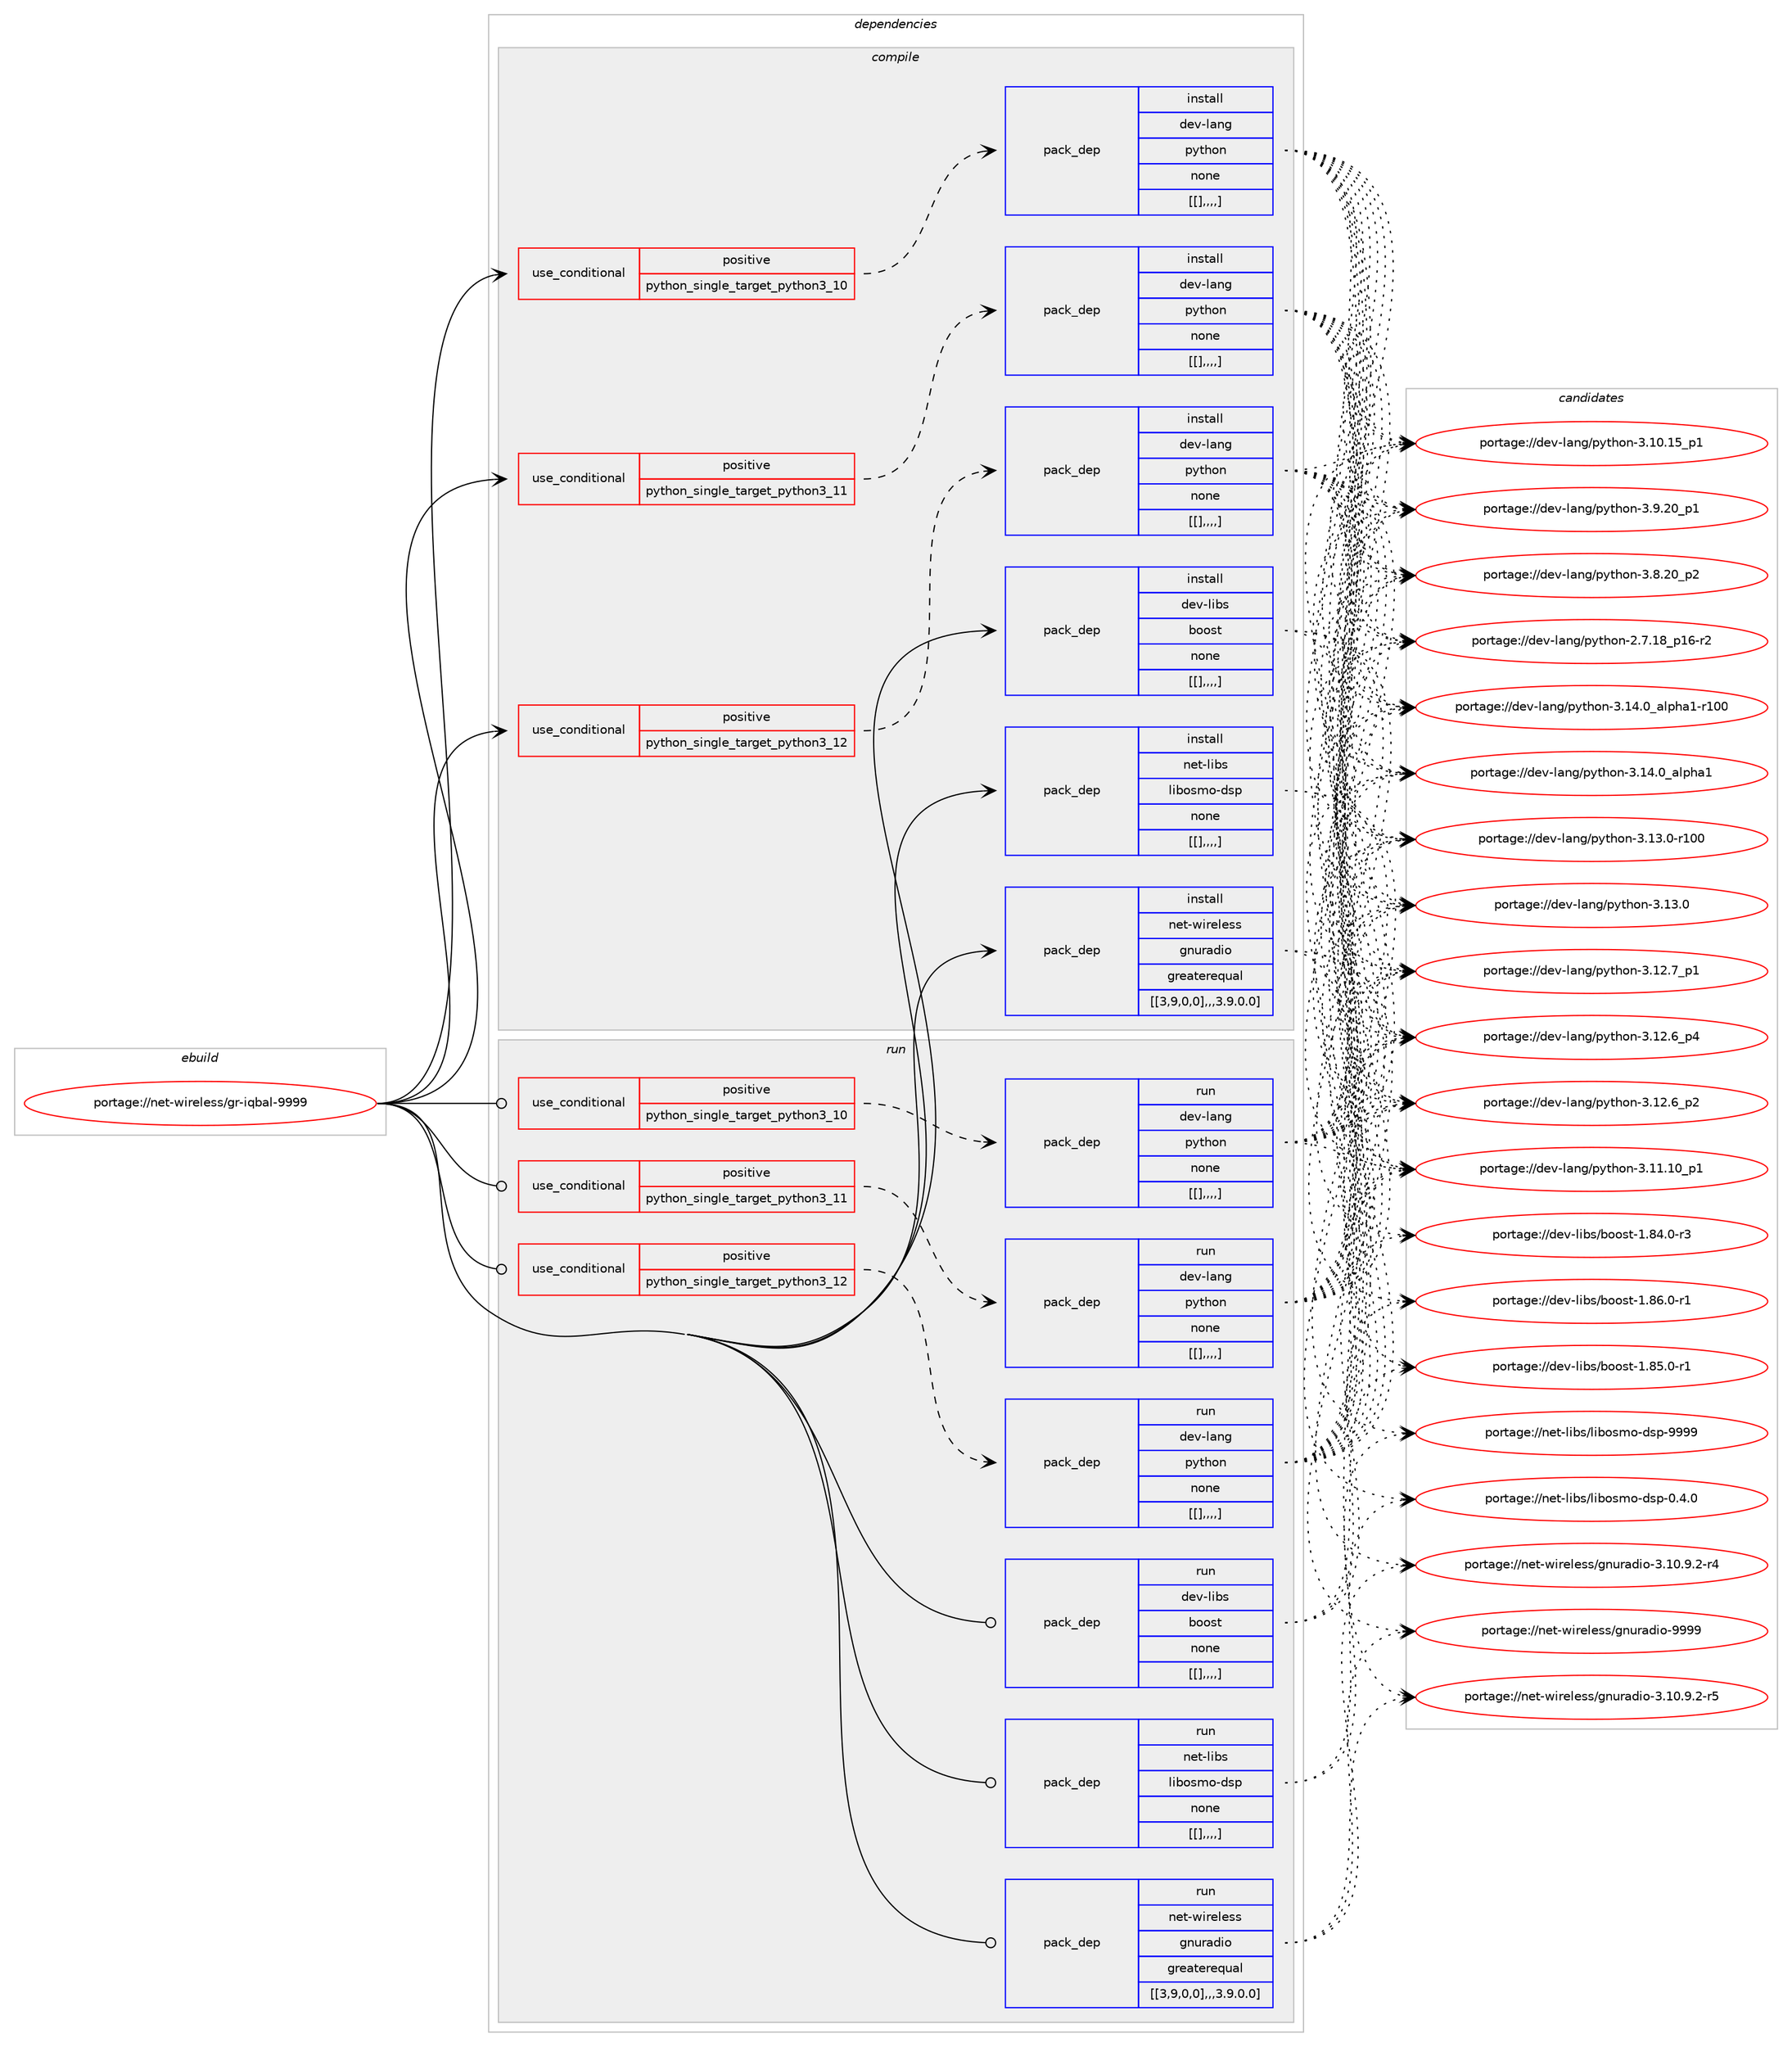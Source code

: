 digraph prolog {

# *************
# Graph options
# *************

newrank=true;
concentrate=true;
compound=true;
graph [rankdir=LR,fontname=Helvetica,fontsize=10,ranksep=1.5];#, ranksep=2.5, nodesep=0.2];
edge  [arrowhead=vee];
node  [fontname=Helvetica,fontsize=10];

# **********
# The ebuild
# **********

subgraph cluster_leftcol {
color=gray;
label=<<i>ebuild</i>>;
id [label="portage://net-wireless/gr-iqbal-9999", color=red, width=4, href="../net-wireless/gr-iqbal-9999.svg"];
}

# ****************
# The dependencies
# ****************

subgraph cluster_midcol {
color=gray;
label=<<i>dependencies</i>>;
subgraph cluster_compile {
fillcolor="#eeeeee";
style=filled;
label=<<i>compile</i>>;
subgraph cond109054 {
dependency411184 [label=<<TABLE BORDER="0" CELLBORDER="1" CELLSPACING="0" CELLPADDING="4"><TR><TD ROWSPAN="3" CELLPADDING="10">use_conditional</TD></TR><TR><TD>positive</TD></TR><TR><TD>python_single_target_python3_10</TD></TR></TABLE>>, shape=none, color=red];
subgraph pack299068 {
dependency411232 [label=<<TABLE BORDER="0" CELLBORDER="1" CELLSPACING="0" CELLPADDING="4" WIDTH="220"><TR><TD ROWSPAN="6" CELLPADDING="30">pack_dep</TD></TR><TR><TD WIDTH="110">install</TD></TR><TR><TD>dev-lang</TD></TR><TR><TD>python</TD></TR><TR><TD>none</TD></TR><TR><TD>[[],,,,]</TD></TR></TABLE>>, shape=none, color=blue];
}
dependency411184:e -> dependency411232:w [weight=20,style="dashed",arrowhead="vee"];
}
id:e -> dependency411184:w [weight=20,style="solid",arrowhead="vee"];
subgraph cond109084 {
dependency411241 [label=<<TABLE BORDER="0" CELLBORDER="1" CELLSPACING="0" CELLPADDING="4"><TR><TD ROWSPAN="3" CELLPADDING="10">use_conditional</TD></TR><TR><TD>positive</TD></TR><TR><TD>python_single_target_python3_11</TD></TR></TABLE>>, shape=none, color=red];
subgraph pack299094 {
dependency411272 [label=<<TABLE BORDER="0" CELLBORDER="1" CELLSPACING="0" CELLPADDING="4" WIDTH="220"><TR><TD ROWSPAN="6" CELLPADDING="30">pack_dep</TD></TR><TR><TD WIDTH="110">install</TD></TR><TR><TD>dev-lang</TD></TR><TR><TD>python</TD></TR><TR><TD>none</TD></TR><TR><TD>[[],,,,]</TD></TR></TABLE>>, shape=none, color=blue];
}
dependency411241:e -> dependency411272:w [weight=20,style="dashed",arrowhead="vee"];
}
id:e -> dependency411241:w [weight=20,style="solid",arrowhead="vee"];
subgraph cond109096 {
dependency411274 [label=<<TABLE BORDER="0" CELLBORDER="1" CELLSPACING="0" CELLPADDING="4"><TR><TD ROWSPAN="3" CELLPADDING="10">use_conditional</TD></TR><TR><TD>positive</TD></TR><TR><TD>python_single_target_python3_12</TD></TR></TABLE>>, shape=none, color=red];
subgraph pack299108 {
dependency411295 [label=<<TABLE BORDER="0" CELLBORDER="1" CELLSPACING="0" CELLPADDING="4" WIDTH="220"><TR><TD ROWSPAN="6" CELLPADDING="30">pack_dep</TD></TR><TR><TD WIDTH="110">install</TD></TR><TR><TD>dev-lang</TD></TR><TR><TD>python</TD></TR><TR><TD>none</TD></TR><TR><TD>[[],,,,]</TD></TR></TABLE>>, shape=none, color=blue];
}
dependency411274:e -> dependency411295:w [weight=20,style="dashed",arrowhead="vee"];
}
id:e -> dependency411274:w [weight=20,style="solid",arrowhead="vee"];
subgraph pack299124 {
dependency411299 [label=<<TABLE BORDER="0" CELLBORDER="1" CELLSPACING="0" CELLPADDING="4" WIDTH="220"><TR><TD ROWSPAN="6" CELLPADDING="30">pack_dep</TD></TR><TR><TD WIDTH="110">install</TD></TR><TR><TD>dev-libs</TD></TR><TR><TD>boost</TD></TR><TR><TD>none</TD></TR><TR><TD>[[],,,,]</TD></TR></TABLE>>, shape=none, color=blue];
}
id:e -> dependency411299:w [weight=20,style="solid",arrowhead="vee"];
subgraph pack299138 {
dependency411338 [label=<<TABLE BORDER="0" CELLBORDER="1" CELLSPACING="0" CELLPADDING="4" WIDTH="220"><TR><TD ROWSPAN="6" CELLPADDING="30">pack_dep</TD></TR><TR><TD WIDTH="110">install</TD></TR><TR><TD>net-libs</TD></TR><TR><TD>libosmo-dsp</TD></TR><TR><TD>none</TD></TR><TR><TD>[[],,,,]</TD></TR></TABLE>>, shape=none, color=blue];
}
id:e -> dependency411338:w [weight=20,style="solid",arrowhead="vee"];
subgraph pack299160 {
dependency411463 [label=<<TABLE BORDER="0" CELLBORDER="1" CELLSPACING="0" CELLPADDING="4" WIDTH="220"><TR><TD ROWSPAN="6" CELLPADDING="30">pack_dep</TD></TR><TR><TD WIDTH="110">install</TD></TR><TR><TD>net-wireless</TD></TR><TR><TD>gnuradio</TD></TR><TR><TD>greaterequal</TD></TR><TR><TD>[[3,9,0,0],,,3.9.0.0]</TD></TR></TABLE>>, shape=none, color=blue];
}
id:e -> dependency411463:w [weight=20,style="solid",arrowhead="vee"];
}
subgraph cluster_compileandrun {
fillcolor="#eeeeee";
style=filled;
label=<<i>compile and run</i>>;
}
subgraph cluster_run {
fillcolor="#eeeeee";
style=filled;
label=<<i>run</i>>;
subgraph cond109151 {
dependency411491 [label=<<TABLE BORDER="0" CELLBORDER="1" CELLSPACING="0" CELLPADDING="4"><TR><TD ROWSPAN="3" CELLPADDING="10">use_conditional</TD></TR><TR><TD>positive</TD></TR><TR><TD>python_single_target_python3_10</TD></TR></TABLE>>, shape=none, color=red];
subgraph pack299257 {
dependency411507 [label=<<TABLE BORDER="0" CELLBORDER="1" CELLSPACING="0" CELLPADDING="4" WIDTH="220"><TR><TD ROWSPAN="6" CELLPADDING="30">pack_dep</TD></TR><TR><TD WIDTH="110">run</TD></TR><TR><TD>dev-lang</TD></TR><TR><TD>python</TD></TR><TR><TD>none</TD></TR><TR><TD>[[],,,,]</TD></TR></TABLE>>, shape=none, color=blue];
}
dependency411491:e -> dependency411507:w [weight=20,style="dashed",arrowhead="vee"];
}
id:e -> dependency411491:w [weight=20,style="solid",arrowhead="odot"];
subgraph cond109162 {
dependency411530 [label=<<TABLE BORDER="0" CELLBORDER="1" CELLSPACING="0" CELLPADDING="4"><TR><TD ROWSPAN="3" CELLPADDING="10">use_conditional</TD></TR><TR><TD>positive</TD></TR><TR><TD>python_single_target_python3_11</TD></TR></TABLE>>, shape=none, color=red];
subgraph pack299306 {
dependency411564 [label=<<TABLE BORDER="0" CELLBORDER="1" CELLSPACING="0" CELLPADDING="4" WIDTH="220"><TR><TD ROWSPAN="6" CELLPADDING="30">pack_dep</TD></TR><TR><TD WIDTH="110">run</TD></TR><TR><TD>dev-lang</TD></TR><TR><TD>python</TD></TR><TR><TD>none</TD></TR><TR><TD>[[],,,,]</TD></TR></TABLE>>, shape=none, color=blue];
}
dependency411530:e -> dependency411564:w [weight=20,style="dashed",arrowhead="vee"];
}
id:e -> dependency411530:w [weight=20,style="solid",arrowhead="odot"];
subgraph cond109182 {
dependency411582 [label=<<TABLE BORDER="0" CELLBORDER="1" CELLSPACING="0" CELLPADDING="4"><TR><TD ROWSPAN="3" CELLPADDING="10">use_conditional</TD></TR><TR><TD>positive</TD></TR><TR><TD>python_single_target_python3_12</TD></TR></TABLE>>, shape=none, color=red];
subgraph pack299335 {
dependency411600 [label=<<TABLE BORDER="0" CELLBORDER="1" CELLSPACING="0" CELLPADDING="4" WIDTH="220"><TR><TD ROWSPAN="6" CELLPADDING="30">pack_dep</TD></TR><TR><TD WIDTH="110">run</TD></TR><TR><TD>dev-lang</TD></TR><TR><TD>python</TD></TR><TR><TD>none</TD></TR><TR><TD>[[],,,,]</TD></TR></TABLE>>, shape=none, color=blue];
}
dependency411582:e -> dependency411600:w [weight=20,style="dashed",arrowhead="vee"];
}
id:e -> dependency411582:w [weight=20,style="solid",arrowhead="odot"];
subgraph pack299356 {
dependency411636 [label=<<TABLE BORDER="0" CELLBORDER="1" CELLSPACING="0" CELLPADDING="4" WIDTH="220"><TR><TD ROWSPAN="6" CELLPADDING="30">pack_dep</TD></TR><TR><TD WIDTH="110">run</TD></TR><TR><TD>dev-libs</TD></TR><TR><TD>boost</TD></TR><TR><TD>none</TD></TR><TR><TD>[[],,,,]</TD></TR></TABLE>>, shape=none, color=blue];
}
id:e -> dependency411636:w [weight=20,style="solid",arrowhead="odot"];
subgraph pack299359 {
dependency411676 [label=<<TABLE BORDER="0" CELLBORDER="1" CELLSPACING="0" CELLPADDING="4" WIDTH="220"><TR><TD ROWSPAN="6" CELLPADDING="30">pack_dep</TD></TR><TR><TD WIDTH="110">run</TD></TR><TR><TD>net-libs</TD></TR><TR><TD>libosmo-dsp</TD></TR><TR><TD>none</TD></TR><TR><TD>[[],,,,]</TD></TR></TABLE>>, shape=none, color=blue];
}
id:e -> dependency411676:w [weight=20,style="solid",arrowhead="odot"];
subgraph pack299395 {
dependency411712 [label=<<TABLE BORDER="0" CELLBORDER="1" CELLSPACING="0" CELLPADDING="4" WIDTH="220"><TR><TD ROWSPAN="6" CELLPADDING="30">pack_dep</TD></TR><TR><TD WIDTH="110">run</TD></TR><TR><TD>net-wireless</TD></TR><TR><TD>gnuradio</TD></TR><TR><TD>greaterequal</TD></TR><TR><TD>[[3,9,0,0],,,3.9.0.0]</TD></TR></TABLE>>, shape=none, color=blue];
}
id:e -> dependency411712:w [weight=20,style="solid",arrowhead="odot"];
}
}

# **************
# The candidates
# **************

subgraph cluster_choices {
rank=same;
color=gray;
label=<<i>candidates</i>>;

subgraph choice298656 {
color=black;
nodesep=1;
choice100101118451089711010347112121116104111110455146495246489597108112104974945114494848 [label="portage://dev-lang/python-3.14.0_alpha1-r100", color=red, width=4,href="../dev-lang/python-3.14.0_alpha1-r100.svg"];
choice1001011184510897110103471121211161041111104551464952464895971081121049749 [label="portage://dev-lang/python-3.14.0_alpha1", color=red, width=4,href="../dev-lang/python-3.14.0_alpha1.svg"];
choice1001011184510897110103471121211161041111104551464951464845114494848 [label="portage://dev-lang/python-3.13.0-r100", color=red, width=4,href="../dev-lang/python-3.13.0-r100.svg"];
choice10010111845108971101034711212111610411111045514649514648 [label="portage://dev-lang/python-3.13.0", color=red, width=4,href="../dev-lang/python-3.13.0.svg"];
choice100101118451089711010347112121116104111110455146495046559511249 [label="portage://dev-lang/python-3.12.7_p1", color=red, width=4,href="../dev-lang/python-3.12.7_p1.svg"];
choice100101118451089711010347112121116104111110455146495046549511252 [label="portage://dev-lang/python-3.12.6_p4", color=red, width=4,href="../dev-lang/python-3.12.6_p4.svg"];
choice100101118451089711010347112121116104111110455146495046549511250 [label="portage://dev-lang/python-3.12.6_p2", color=red, width=4,href="../dev-lang/python-3.12.6_p2.svg"];
choice10010111845108971101034711212111610411111045514649494649489511249 [label="portage://dev-lang/python-3.11.10_p1", color=red, width=4,href="../dev-lang/python-3.11.10_p1.svg"];
choice10010111845108971101034711212111610411111045514649484649539511249 [label="portage://dev-lang/python-3.10.15_p1", color=red, width=4,href="../dev-lang/python-3.10.15_p1.svg"];
choice100101118451089711010347112121116104111110455146574650489511249 [label="portage://dev-lang/python-3.9.20_p1", color=red, width=4,href="../dev-lang/python-3.9.20_p1.svg"];
choice100101118451089711010347112121116104111110455146564650489511250 [label="portage://dev-lang/python-3.8.20_p2", color=red, width=4,href="../dev-lang/python-3.8.20_p2.svg"];
choice100101118451089711010347112121116104111110455046554649569511249544511450 [label="portage://dev-lang/python-2.7.18_p16-r2", color=red, width=4,href="../dev-lang/python-2.7.18_p16-r2.svg"];
dependency411232:e -> choice100101118451089711010347112121116104111110455146495246489597108112104974945114494848:w [style=dotted,weight="100"];
dependency411232:e -> choice1001011184510897110103471121211161041111104551464952464895971081121049749:w [style=dotted,weight="100"];
dependency411232:e -> choice1001011184510897110103471121211161041111104551464951464845114494848:w [style=dotted,weight="100"];
dependency411232:e -> choice10010111845108971101034711212111610411111045514649514648:w [style=dotted,weight="100"];
dependency411232:e -> choice100101118451089711010347112121116104111110455146495046559511249:w [style=dotted,weight="100"];
dependency411232:e -> choice100101118451089711010347112121116104111110455146495046549511252:w [style=dotted,weight="100"];
dependency411232:e -> choice100101118451089711010347112121116104111110455146495046549511250:w [style=dotted,weight="100"];
dependency411232:e -> choice10010111845108971101034711212111610411111045514649494649489511249:w [style=dotted,weight="100"];
dependency411232:e -> choice10010111845108971101034711212111610411111045514649484649539511249:w [style=dotted,weight="100"];
dependency411232:e -> choice100101118451089711010347112121116104111110455146574650489511249:w [style=dotted,weight="100"];
dependency411232:e -> choice100101118451089711010347112121116104111110455146564650489511250:w [style=dotted,weight="100"];
dependency411232:e -> choice100101118451089711010347112121116104111110455046554649569511249544511450:w [style=dotted,weight="100"];
}
subgraph choice298671 {
color=black;
nodesep=1;
choice100101118451089711010347112121116104111110455146495246489597108112104974945114494848 [label="portage://dev-lang/python-3.14.0_alpha1-r100", color=red, width=4,href="../dev-lang/python-3.14.0_alpha1-r100.svg"];
choice1001011184510897110103471121211161041111104551464952464895971081121049749 [label="portage://dev-lang/python-3.14.0_alpha1", color=red, width=4,href="../dev-lang/python-3.14.0_alpha1.svg"];
choice1001011184510897110103471121211161041111104551464951464845114494848 [label="portage://dev-lang/python-3.13.0-r100", color=red, width=4,href="../dev-lang/python-3.13.0-r100.svg"];
choice10010111845108971101034711212111610411111045514649514648 [label="portage://dev-lang/python-3.13.0", color=red, width=4,href="../dev-lang/python-3.13.0.svg"];
choice100101118451089711010347112121116104111110455146495046559511249 [label="portage://dev-lang/python-3.12.7_p1", color=red, width=4,href="../dev-lang/python-3.12.7_p1.svg"];
choice100101118451089711010347112121116104111110455146495046549511252 [label="portage://dev-lang/python-3.12.6_p4", color=red, width=4,href="../dev-lang/python-3.12.6_p4.svg"];
choice100101118451089711010347112121116104111110455146495046549511250 [label="portage://dev-lang/python-3.12.6_p2", color=red, width=4,href="../dev-lang/python-3.12.6_p2.svg"];
choice10010111845108971101034711212111610411111045514649494649489511249 [label="portage://dev-lang/python-3.11.10_p1", color=red, width=4,href="../dev-lang/python-3.11.10_p1.svg"];
choice10010111845108971101034711212111610411111045514649484649539511249 [label="portage://dev-lang/python-3.10.15_p1", color=red, width=4,href="../dev-lang/python-3.10.15_p1.svg"];
choice100101118451089711010347112121116104111110455146574650489511249 [label="portage://dev-lang/python-3.9.20_p1", color=red, width=4,href="../dev-lang/python-3.9.20_p1.svg"];
choice100101118451089711010347112121116104111110455146564650489511250 [label="portage://dev-lang/python-3.8.20_p2", color=red, width=4,href="../dev-lang/python-3.8.20_p2.svg"];
choice100101118451089711010347112121116104111110455046554649569511249544511450 [label="portage://dev-lang/python-2.7.18_p16-r2", color=red, width=4,href="../dev-lang/python-2.7.18_p16-r2.svg"];
dependency411272:e -> choice100101118451089711010347112121116104111110455146495246489597108112104974945114494848:w [style=dotted,weight="100"];
dependency411272:e -> choice1001011184510897110103471121211161041111104551464952464895971081121049749:w [style=dotted,weight="100"];
dependency411272:e -> choice1001011184510897110103471121211161041111104551464951464845114494848:w [style=dotted,weight="100"];
dependency411272:e -> choice10010111845108971101034711212111610411111045514649514648:w [style=dotted,weight="100"];
dependency411272:e -> choice100101118451089711010347112121116104111110455146495046559511249:w [style=dotted,weight="100"];
dependency411272:e -> choice100101118451089711010347112121116104111110455146495046549511252:w [style=dotted,weight="100"];
dependency411272:e -> choice100101118451089711010347112121116104111110455146495046549511250:w [style=dotted,weight="100"];
dependency411272:e -> choice10010111845108971101034711212111610411111045514649494649489511249:w [style=dotted,weight="100"];
dependency411272:e -> choice10010111845108971101034711212111610411111045514649484649539511249:w [style=dotted,weight="100"];
dependency411272:e -> choice100101118451089711010347112121116104111110455146574650489511249:w [style=dotted,weight="100"];
dependency411272:e -> choice100101118451089711010347112121116104111110455146564650489511250:w [style=dotted,weight="100"];
dependency411272:e -> choice100101118451089711010347112121116104111110455046554649569511249544511450:w [style=dotted,weight="100"];
}
subgraph choice298686 {
color=black;
nodesep=1;
choice100101118451089711010347112121116104111110455146495246489597108112104974945114494848 [label="portage://dev-lang/python-3.14.0_alpha1-r100", color=red, width=4,href="../dev-lang/python-3.14.0_alpha1-r100.svg"];
choice1001011184510897110103471121211161041111104551464952464895971081121049749 [label="portage://dev-lang/python-3.14.0_alpha1", color=red, width=4,href="../dev-lang/python-3.14.0_alpha1.svg"];
choice1001011184510897110103471121211161041111104551464951464845114494848 [label="portage://dev-lang/python-3.13.0-r100", color=red, width=4,href="../dev-lang/python-3.13.0-r100.svg"];
choice10010111845108971101034711212111610411111045514649514648 [label="portage://dev-lang/python-3.13.0", color=red, width=4,href="../dev-lang/python-3.13.0.svg"];
choice100101118451089711010347112121116104111110455146495046559511249 [label="portage://dev-lang/python-3.12.7_p1", color=red, width=4,href="../dev-lang/python-3.12.7_p1.svg"];
choice100101118451089711010347112121116104111110455146495046549511252 [label="portage://dev-lang/python-3.12.6_p4", color=red, width=4,href="../dev-lang/python-3.12.6_p4.svg"];
choice100101118451089711010347112121116104111110455146495046549511250 [label="portage://dev-lang/python-3.12.6_p2", color=red, width=4,href="../dev-lang/python-3.12.6_p2.svg"];
choice10010111845108971101034711212111610411111045514649494649489511249 [label="portage://dev-lang/python-3.11.10_p1", color=red, width=4,href="../dev-lang/python-3.11.10_p1.svg"];
choice10010111845108971101034711212111610411111045514649484649539511249 [label="portage://dev-lang/python-3.10.15_p1", color=red, width=4,href="../dev-lang/python-3.10.15_p1.svg"];
choice100101118451089711010347112121116104111110455146574650489511249 [label="portage://dev-lang/python-3.9.20_p1", color=red, width=4,href="../dev-lang/python-3.9.20_p1.svg"];
choice100101118451089711010347112121116104111110455146564650489511250 [label="portage://dev-lang/python-3.8.20_p2", color=red, width=4,href="../dev-lang/python-3.8.20_p2.svg"];
choice100101118451089711010347112121116104111110455046554649569511249544511450 [label="portage://dev-lang/python-2.7.18_p16-r2", color=red, width=4,href="../dev-lang/python-2.7.18_p16-r2.svg"];
dependency411295:e -> choice100101118451089711010347112121116104111110455146495246489597108112104974945114494848:w [style=dotted,weight="100"];
dependency411295:e -> choice1001011184510897110103471121211161041111104551464952464895971081121049749:w [style=dotted,weight="100"];
dependency411295:e -> choice1001011184510897110103471121211161041111104551464951464845114494848:w [style=dotted,weight="100"];
dependency411295:e -> choice10010111845108971101034711212111610411111045514649514648:w [style=dotted,weight="100"];
dependency411295:e -> choice100101118451089711010347112121116104111110455146495046559511249:w [style=dotted,weight="100"];
dependency411295:e -> choice100101118451089711010347112121116104111110455146495046549511252:w [style=dotted,weight="100"];
dependency411295:e -> choice100101118451089711010347112121116104111110455146495046549511250:w [style=dotted,weight="100"];
dependency411295:e -> choice10010111845108971101034711212111610411111045514649494649489511249:w [style=dotted,weight="100"];
dependency411295:e -> choice10010111845108971101034711212111610411111045514649484649539511249:w [style=dotted,weight="100"];
dependency411295:e -> choice100101118451089711010347112121116104111110455146574650489511249:w [style=dotted,weight="100"];
dependency411295:e -> choice100101118451089711010347112121116104111110455146564650489511250:w [style=dotted,weight="100"];
dependency411295:e -> choice100101118451089711010347112121116104111110455046554649569511249544511450:w [style=dotted,weight="100"];
}
subgraph choice298733 {
color=black;
nodesep=1;
choice10010111845108105981154798111111115116454946565446484511449 [label="portage://dev-libs/boost-1.86.0-r1", color=red, width=4,href="../dev-libs/boost-1.86.0-r1.svg"];
choice10010111845108105981154798111111115116454946565346484511449 [label="portage://dev-libs/boost-1.85.0-r1", color=red, width=4,href="../dev-libs/boost-1.85.0-r1.svg"];
choice10010111845108105981154798111111115116454946565246484511451 [label="portage://dev-libs/boost-1.84.0-r3", color=red, width=4,href="../dev-libs/boost-1.84.0-r3.svg"];
dependency411299:e -> choice10010111845108105981154798111111115116454946565446484511449:w [style=dotted,weight="100"];
dependency411299:e -> choice10010111845108105981154798111111115116454946565346484511449:w [style=dotted,weight="100"];
dependency411299:e -> choice10010111845108105981154798111111115116454946565246484511451:w [style=dotted,weight="100"];
}
subgraph choice298738 {
color=black;
nodesep=1;
choice11010111645108105981154710810598111115109111451001151124557575757 [label="portage://net-libs/libosmo-dsp-9999", color=red, width=4,href="../net-libs/libosmo-dsp-9999.svg"];
choice1101011164510810598115471081059811111510911145100115112454846524648 [label="portage://net-libs/libosmo-dsp-0.4.0", color=red, width=4,href="../net-libs/libosmo-dsp-0.4.0.svg"];
dependency411338:e -> choice11010111645108105981154710810598111115109111451001151124557575757:w [style=dotted,weight="100"];
dependency411338:e -> choice1101011164510810598115471081059811111510911145100115112454846524648:w [style=dotted,weight="100"];
}
subgraph choice298741 {
color=black;
nodesep=1;
choice1101011164511910511410110810111511547103110117114971001051114557575757 [label="portage://net-wireless/gnuradio-9999", color=red, width=4,href="../net-wireless/gnuradio-9999.svg"];
choice1101011164511910511410110810111511547103110117114971001051114551464948465746504511453 [label="portage://net-wireless/gnuradio-3.10.9.2-r5", color=red, width=4,href="../net-wireless/gnuradio-3.10.9.2-r5.svg"];
choice1101011164511910511410110810111511547103110117114971001051114551464948465746504511452 [label="portage://net-wireless/gnuradio-3.10.9.2-r4", color=red, width=4,href="../net-wireless/gnuradio-3.10.9.2-r4.svg"];
dependency411463:e -> choice1101011164511910511410110810111511547103110117114971001051114557575757:w [style=dotted,weight="100"];
dependency411463:e -> choice1101011164511910511410110810111511547103110117114971001051114551464948465746504511453:w [style=dotted,weight="100"];
dependency411463:e -> choice1101011164511910511410110810111511547103110117114971001051114551464948465746504511452:w [style=dotted,weight="100"];
}
subgraph choice298762 {
color=black;
nodesep=1;
choice100101118451089711010347112121116104111110455146495246489597108112104974945114494848 [label="portage://dev-lang/python-3.14.0_alpha1-r100", color=red, width=4,href="../dev-lang/python-3.14.0_alpha1-r100.svg"];
choice1001011184510897110103471121211161041111104551464952464895971081121049749 [label="portage://dev-lang/python-3.14.0_alpha1", color=red, width=4,href="../dev-lang/python-3.14.0_alpha1.svg"];
choice1001011184510897110103471121211161041111104551464951464845114494848 [label="portage://dev-lang/python-3.13.0-r100", color=red, width=4,href="../dev-lang/python-3.13.0-r100.svg"];
choice10010111845108971101034711212111610411111045514649514648 [label="portage://dev-lang/python-3.13.0", color=red, width=4,href="../dev-lang/python-3.13.0.svg"];
choice100101118451089711010347112121116104111110455146495046559511249 [label="portage://dev-lang/python-3.12.7_p1", color=red, width=4,href="../dev-lang/python-3.12.7_p1.svg"];
choice100101118451089711010347112121116104111110455146495046549511252 [label="portage://dev-lang/python-3.12.6_p4", color=red, width=4,href="../dev-lang/python-3.12.6_p4.svg"];
choice100101118451089711010347112121116104111110455146495046549511250 [label="portage://dev-lang/python-3.12.6_p2", color=red, width=4,href="../dev-lang/python-3.12.6_p2.svg"];
choice10010111845108971101034711212111610411111045514649494649489511249 [label="portage://dev-lang/python-3.11.10_p1", color=red, width=4,href="../dev-lang/python-3.11.10_p1.svg"];
choice10010111845108971101034711212111610411111045514649484649539511249 [label="portage://dev-lang/python-3.10.15_p1", color=red, width=4,href="../dev-lang/python-3.10.15_p1.svg"];
choice100101118451089711010347112121116104111110455146574650489511249 [label="portage://dev-lang/python-3.9.20_p1", color=red, width=4,href="../dev-lang/python-3.9.20_p1.svg"];
choice100101118451089711010347112121116104111110455146564650489511250 [label="portage://dev-lang/python-3.8.20_p2", color=red, width=4,href="../dev-lang/python-3.8.20_p2.svg"];
choice100101118451089711010347112121116104111110455046554649569511249544511450 [label="portage://dev-lang/python-2.7.18_p16-r2", color=red, width=4,href="../dev-lang/python-2.7.18_p16-r2.svg"];
dependency411507:e -> choice100101118451089711010347112121116104111110455146495246489597108112104974945114494848:w [style=dotted,weight="100"];
dependency411507:e -> choice1001011184510897110103471121211161041111104551464952464895971081121049749:w [style=dotted,weight="100"];
dependency411507:e -> choice1001011184510897110103471121211161041111104551464951464845114494848:w [style=dotted,weight="100"];
dependency411507:e -> choice10010111845108971101034711212111610411111045514649514648:w [style=dotted,weight="100"];
dependency411507:e -> choice100101118451089711010347112121116104111110455146495046559511249:w [style=dotted,weight="100"];
dependency411507:e -> choice100101118451089711010347112121116104111110455146495046549511252:w [style=dotted,weight="100"];
dependency411507:e -> choice100101118451089711010347112121116104111110455146495046549511250:w [style=dotted,weight="100"];
dependency411507:e -> choice10010111845108971101034711212111610411111045514649494649489511249:w [style=dotted,weight="100"];
dependency411507:e -> choice10010111845108971101034711212111610411111045514649484649539511249:w [style=dotted,weight="100"];
dependency411507:e -> choice100101118451089711010347112121116104111110455146574650489511249:w [style=dotted,weight="100"];
dependency411507:e -> choice100101118451089711010347112121116104111110455146564650489511250:w [style=dotted,weight="100"];
dependency411507:e -> choice100101118451089711010347112121116104111110455046554649569511249544511450:w [style=dotted,weight="100"];
}
subgraph choice298831 {
color=black;
nodesep=1;
choice100101118451089711010347112121116104111110455146495246489597108112104974945114494848 [label="portage://dev-lang/python-3.14.0_alpha1-r100", color=red, width=4,href="../dev-lang/python-3.14.0_alpha1-r100.svg"];
choice1001011184510897110103471121211161041111104551464952464895971081121049749 [label="portage://dev-lang/python-3.14.0_alpha1", color=red, width=4,href="../dev-lang/python-3.14.0_alpha1.svg"];
choice1001011184510897110103471121211161041111104551464951464845114494848 [label="portage://dev-lang/python-3.13.0-r100", color=red, width=4,href="../dev-lang/python-3.13.0-r100.svg"];
choice10010111845108971101034711212111610411111045514649514648 [label="portage://dev-lang/python-3.13.0", color=red, width=4,href="../dev-lang/python-3.13.0.svg"];
choice100101118451089711010347112121116104111110455146495046559511249 [label="portage://dev-lang/python-3.12.7_p1", color=red, width=4,href="../dev-lang/python-3.12.7_p1.svg"];
choice100101118451089711010347112121116104111110455146495046549511252 [label="portage://dev-lang/python-3.12.6_p4", color=red, width=4,href="../dev-lang/python-3.12.6_p4.svg"];
choice100101118451089711010347112121116104111110455146495046549511250 [label="portage://dev-lang/python-3.12.6_p2", color=red, width=4,href="../dev-lang/python-3.12.6_p2.svg"];
choice10010111845108971101034711212111610411111045514649494649489511249 [label="portage://dev-lang/python-3.11.10_p1", color=red, width=4,href="../dev-lang/python-3.11.10_p1.svg"];
choice10010111845108971101034711212111610411111045514649484649539511249 [label="portage://dev-lang/python-3.10.15_p1", color=red, width=4,href="../dev-lang/python-3.10.15_p1.svg"];
choice100101118451089711010347112121116104111110455146574650489511249 [label="portage://dev-lang/python-3.9.20_p1", color=red, width=4,href="../dev-lang/python-3.9.20_p1.svg"];
choice100101118451089711010347112121116104111110455146564650489511250 [label="portage://dev-lang/python-3.8.20_p2", color=red, width=4,href="../dev-lang/python-3.8.20_p2.svg"];
choice100101118451089711010347112121116104111110455046554649569511249544511450 [label="portage://dev-lang/python-2.7.18_p16-r2", color=red, width=4,href="../dev-lang/python-2.7.18_p16-r2.svg"];
dependency411564:e -> choice100101118451089711010347112121116104111110455146495246489597108112104974945114494848:w [style=dotted,weight="100"];
dependency411564:e -> choice1001011184510897110103471121211161041111104551464952464895971081121049749:w [style=dotted,weight="100"];
dependency411564:e -> choice1001011184510897110103471121211161041111104551464951464845114494848:w [style=dotted,weight="100"];
dependency411564:e -> choice10010111845108971101034711212111610411111045514649514648:w [style=dotted,weight="100"];
dependency411564:e -> choice100101118451089711010347112121116104111110455146495046559511249:w [style=dotted,weight="100"];
dependency411564:e -> choice100101118451089711010347112121116104111110455146495046549511252:w [style=dotted,weight="100"];
dependency411564:e -> choice100101118451089711010347112121116104111110455146495046549511250:w [style=dotted,weight="100"];
dependency411564:e -> choice10010111845108971101034711212111610411111045514649494649489511249:w [style=dotted,weight="100"];
dependency411564:e -> choice10010111845108971101034711212111610411111045514649484649539511249:w [style=dotted,weight="100"];
dependency411564:e -> choice100101118451089711010347112121116104111110455146574650489511249:w [style=dotted,weight="100"];
dependency411564:e -> choice100101118451089711010347112121116104111110455146564650489511250:w [style=dotted,weight="100"];
dependency411564:e -> choice100101118451089711010347112121116104111110455046554649569511249544511450:w [style=dotted,weight="100"];
}
subgraph choice298839 {
color=black;
nodesep=1;
choice100101118451089711010347112121116104111110455146495246489597108112104974945114494848 [label="portage://dev-lang/python-3.14.0_alpha1-r100", color=red, width=4,href="../dev-lang/python-3.14.0_alpha1-r100.svg"];
choice1001011184510897110103471121211161041111104551464952464895971081121049749 [label="portage://dev-lang/python-3.14.0_alpha1", color=red, width=4,href="../dev-lang/python-3.14.0_alpha1.svg"];
choice1001011184510897110103471121211161041111104551464951464845114494848 [label="portage://dev-lang/python-3.13.0-r100", color=red, width=4,href="../dev-lang/python-3.13.0-r100.svg"];
choice10010111845108971101034711212111610411111045514649514648 [label="portage://dev-lang/python-3.13.0", color=red, width=4,href="../dev-lang/python-3.13.0.svg"];
choice100101118451089711010347112121116104111110455146495046559511249 [label="portage://dev-lang/python-3.12.7_p1", color=red, width=4,href="../dev-lang/python-3.12.7_p1.svg"];
choice100101118451089711010347112121116104111110455146495046549511252 [label="portage://dev-lang/python-3.12.6_p4", color=red, width=4,href="../dev-lang/python-3.12.6_p4.svg"];
choice100101118451089711010347112121116104111110455146495046549511250 [label="portage://dev-lang/python-3.12.6_p2", color=red, width=4,href="../dev-lang/python-3.12.6_p2.svg"];
choice10010111845108971101034711212111610411111045514649494649489511249 [label="portage://dev-lang/python-3.11.10_p1", color=red, width=4,href="../dev-lang/python-3.11.10_p1.svg"];
choice10010111845108971101034711212111610411111045514649484649539511249 [label="portage://dev-lang/python-3.10.15_p1", color=red, width=4,href="../dev-lang/python-3.10.15_p1.svg"];
choice100101118451089711010347112121116104111110455146574650489511249 [label="portage://dev-lang/python-3.9.20_p1", color=red, width=4,href="../dev-lang/python-3.9.20_p1.svg"];
choice100101118451089711010347112121116104111110455146564650489511250 [label="portage://dev-lang/python-3.8.20_p2", color=red, width=4,href="../dev-lang/python-3.8.20_p2.svg"];
choice100101118451089711010347112121116104111110455046554649569511249544511450 [label="portage://dev-lang/python-2.7.18_p16-r2", color=red, width=4,href="../dev-lang/python-2.7.18_p16-r2.svg"];
dependency411600:e -> choice100101118451089711010347112121116104111110455146495246489597108112104974945114494848:w [style=dotted,weight="100"];
dependency411600:e -> choice1001011184510897110103471121211161041111104551464952464895971081121049749:w [style=dotted,weight="100"];
dependency411600:e -> choice1001011184510897110103471121211161041111104551464951464845114494848:w [style=dotted,weight="100"];
dependency411600:e -> choice10010111845108971101034711212111610411111045514649514648:w [style=dotted,weight="100"];
dependency411600:e -> choice100101118451089711010347112121116104111110455146495046559511249:w [style=dotted,weight="100"];
dependency411600:e -> choice100101118451089711010347112121116104111110455146495046549511252:w [style=dotted,weight="100"];
dependency411600:e -> choice100101118451089711010347112121116104111110455146495046549511250:w [style=dotted,weight="100"];
dependency411600:e -> choice10010111845108971101034711212111610411111045514649494649489511249:w [style=dotted,weight="100"];
dependency411600:e -> choice10010111845108971101034711212111610411111045514649484649539511249:w [style=dotted,weight="100"];
dependency411600:e -> choice100101118451089711010347112121116104111110455146574650489511249:w [style=dotted,weight="100"];
dependency411600:e -> choice100101118451089711010347112121116104111110455146564650489511250:w [style=dotted,weight="100"];
dependency411600:e -> choice100101118451089711010347112121116104111110455046554649569511249544511450:w [style=dotted,weight="100"];
}
subgraph choice298853 {
color=black;
nodesep=1;
choice10010111845108105981154798111111115116454946565446484511449 [label="portage://dev-libs/boost-1.86.0-r1", color=red, width=4,href="../dev-libs/boost-1.86.0-r1.svg"];
choice10010111845108105981154798111111115116454946565346484511449 [label="portage://dev-libs/boost-1.85.0-r1", color=red, width=4,href="../dev-libs/boost-1.85.0-r1.svg"];
choice10010111845108105981154798111111115116454946565246484511451 [label="portage://dev-libs/boost-1.84.0-r3", color=red, width=4,href="../dev-libs/boost-1.84.0-r3.svg"];
dependency411636:e -> choice10010111845108105981154798111111115116454946565446484511449:w [style=dotted,weight="100"];
dependency411636:e -> choice10010111845108105981154798111111115116454946565346484511449:w [style=dotted,weight="100"];
dependency411636:e -> choice10010111845108105981154798111111115116454946565246484511451:w [style=dotted,weight="100"];
}
subgraph choice298854 {
color=black;
nodesep=1;
choice11010111645108105981154710810598111115109111451001151124557575757 [label="portage://net-libs/libosmo-dsp-9999", color=red, width=4,href="../net-libs/libosmo-dsp-9999.svg"];
choice1101011164510810598115471081059811111510911145100115112454846524648 [label="portage://net-libs/libosmo-dsp-0.4.0", color=red, width=4,href="../net-libs/libosmo-dsp-0.4.0.svg"];
dependency411676:e -> choice11010111645108105981154710810598111115109111451001151124557575757:w [style=dotted,weight="100"];
dependency411676:e -> choice1101011164510810598115471081059811111510911145100115112454846524648:w [style=dotted,weight="100"];
}
subgraph choice298858 {
color=black;
nodesep=1;
choice1101011164511910511410110810111511547103110117114971001051114557575757 [label="portage://net-wireless/gnuradio-9999", color=red, width=4,href="../net-wireless/gnuradio-9999.svg"];
choice1101011164511910511410110810111511547103110117114971001051114551464948465746504511453 [label="portage://net-wireless/gnuradio-3.10.9.2-r5", color=red, width=4,href="../net-wireless/gnuradio-3.10.9.2-r5.svg"];
choice1101011164511910511410110810111511547103110117114971001051114551464948465746504511452 [label="portage://net-wireless/gnuradio-3.10.9.2-r4", color=red, width=4,href="../net-wireless/gnuradio-3.10.9.2-r4.svg"];
dependency411712:e -> choice1101011164511910511410110810111511547103110117114971001051114557575757:w [style=dotted,weight="100"];
dependency411712:e -> choice1101011164511910511410110810111511547103110117114971001051114551464948465746504511453:w [style=dotted,weight="100"];
dependency411712:e -> choice1101011164511910511410110810111511547103110117114971001051114551464948465746504511452:w [style=dotted,weight="100"];
}
}

}
